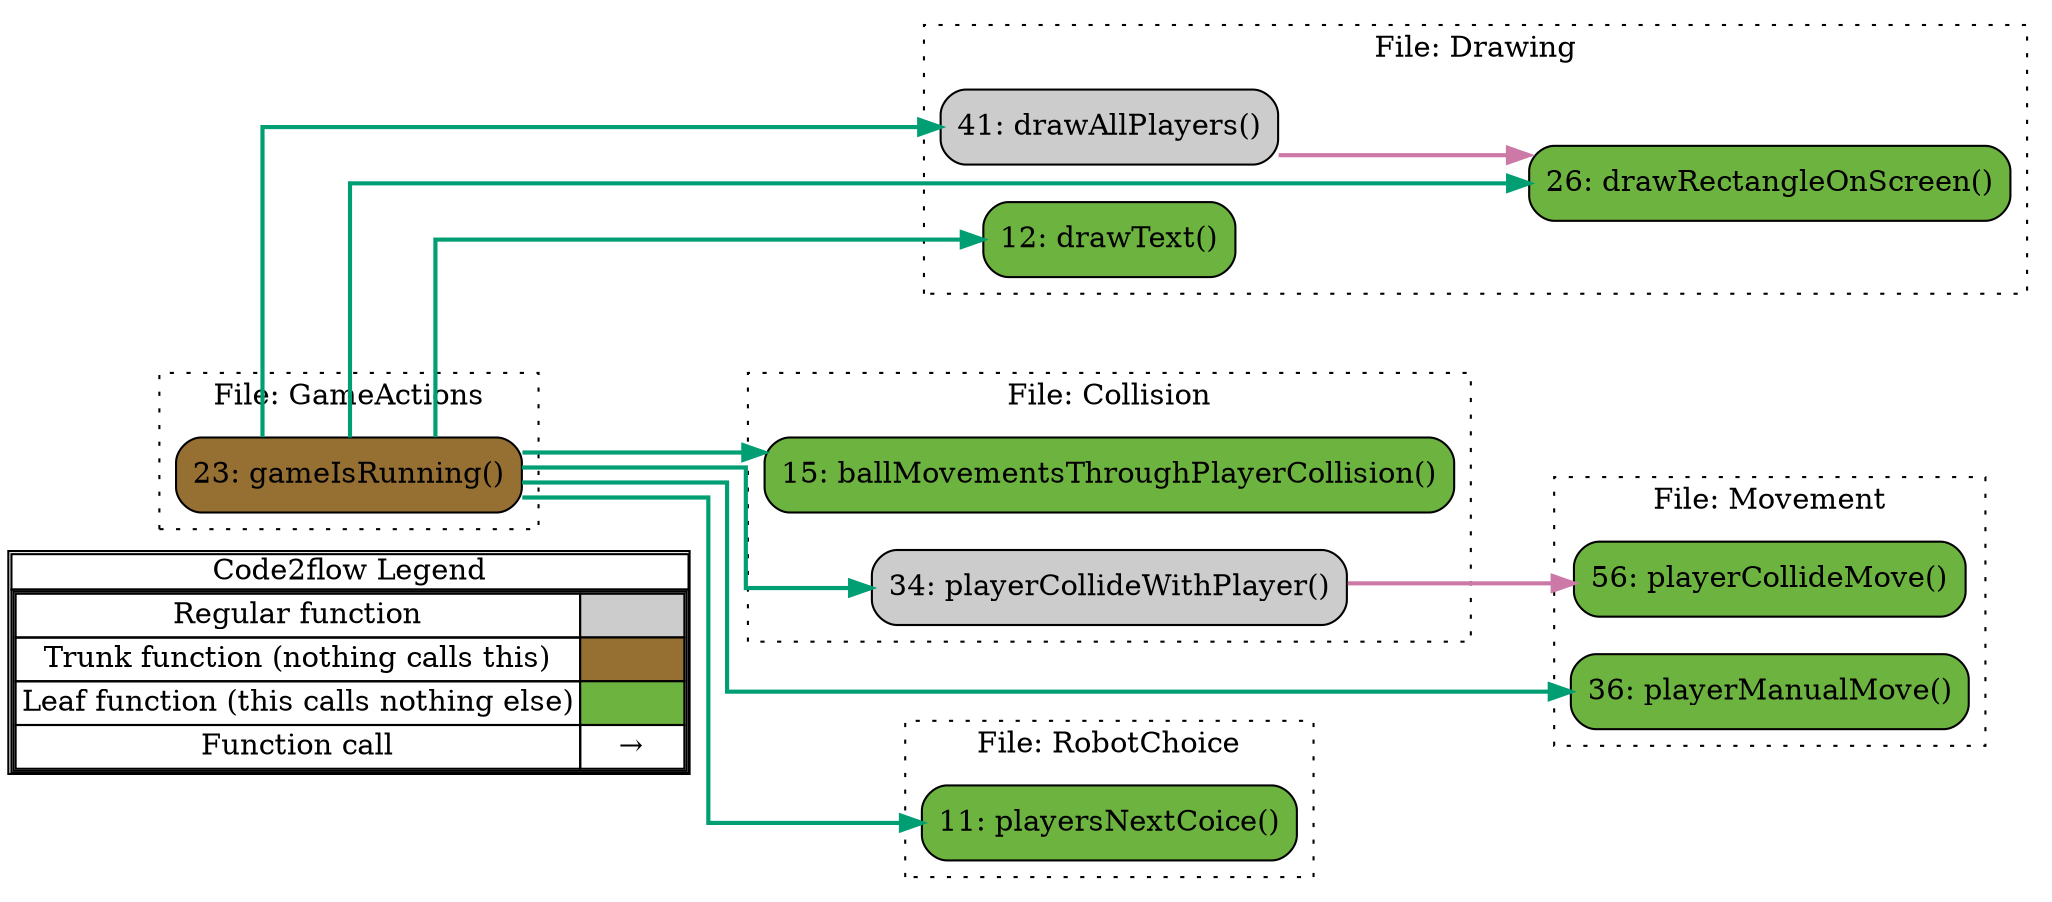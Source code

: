 digraph G {
concentrate=true;
splines="ortho";
rankdir="LR";
subgraph legend{
    rank = min;
    label = "legend";
    Legend [shape=none, margin=0, label = <
        <table cellspacing="0" cellpadding="0" border="1"><tr><td>Code2flow Legend</td></tr><tr><td>
        <table cellspacing="0">
        <tr><td>Regular function</td><td width="50px" bgcolor='#cccccc'></td></tr>
        <tr><td>Trunk function (nothing calls this)</td><td bgcolor='#966F33'></td></tr>
        <tr><td>Leaf function (this calls nothing else)</td><td bgcolor='#6db33f'></td></tr>
        <tr><td>Function call</td><td><font color='black'>&#8594;</font></td></tr>
        </table></td></tr></table>
        >];
}node_b16f4b05 [label="15: ballMovementsThroughPlayerCollision()" name="Collision::ballMovementsThroughPlayerCollision" shape="rect" style="rounded,filled" fillcolor="#6db33f" ];
node_4704fc57 [label="34: playerCollideWithPlayer()" name="Collision::playerCollideWithPlayer" shape="rect" style="rounded,filled" fillcolor="#cccccc" ];
node_82bcca87 [label="41: drawAllPlayers()" name="Drawing::drawAllPlayers" shape="rect" style="rounded,filled" fillcolor="#cccccc" ];
node_451d57d8 [label="26: drawRectangleOnScreen()" name="Drawing::drawRectangleOnScreen" shape="rect" style="rounded,filled" fillcolor="#6db33f" ];
node_dad2a8ca [label="12: drawText()" name="Drawing::drawText" shape="rect" style="rounded,filled" fillcolor="#6db33f" ];
node_a3f664db [label="23: gameIsRunning()" name="GameActions::gameIsRunning" shape="rect" style="rounded,filled" fillcolor="#966F33" ];
node_fdd73e30 [label="56: playerCollideMove()" name="Movement::playerCollideMove" shape="rect" style="rounded,filled" fillcolor="#6db33f" ];
node_cbbd760a [label="36: playerManualMove()" name="Movement::playerManualMove" shape="rect" style="rounded,filled" fillcolor="#6db33f" ];
node_d4232a49 [label="11: playersNextCoice()" name="RobotChoice::playersNextCoice" shape="rect" style="rounded,filled" fillcolor="#6db33f" ];
node_4704fc57 -> node_fdd73e30 [color="#CC79A7" penwidth="2"];
node_82bcca87 -> node_451d57d8 [color="#CC79A7" penwidth="2"];
node_a3f664db -> node_b16f4b05 [color="#009E73" penwidth="2"];
node_a3f664db -> node_4704fc57 [color="#009E73" penwidth="2"];
node_a3f664db -> node_82bcca87 [color="#009E73" penwidth="2"];
node_a3f664db -> node_451d57d8 [color="#009E73" penwidth="2"];
node_a3f664db -> node_dad2a8ca [color="#009E73" penwidth="2"];
node_a3f664db -> node_cbbd760a [color="#009E73" penwidth="2"];
node_a3f664db -> node_d4232a49 [color="#009E73" penwidth="2"];
subgraph cluster_f861a06f {
    node_b16f4b05 node_4704fc57;
    label="File: Collision";
    name="Collision";
    style="filled";
    graph[style=dotted];
};
subgraph cluster_f90ab8df {
    node_dad2a8ca node_451d57d8 node_82bcca87;
    label="File: Drawing";
    name="Drawing";
    style="filled";
    graph[style=dotted];
};
subgraph cluster_1a881e15 {
    node_a3f664db;
    label="File: GameActions";
    name="GameActions";
    style="filled";
    graph[style=dotted];
};
subgraph cluster_a3499856 {
    node_cbbd760a node_fdd73e30;
    label="File: Movement";
    name="Movement";
    style="filled";
    graph[style=dotted];
};
subgraph cluster_09d75108 {
    node_d4232a49;
    label="File: RobotChoice";
    name="RobotChoice";
    style="filled";
    graph[style=dotted];
};
}
